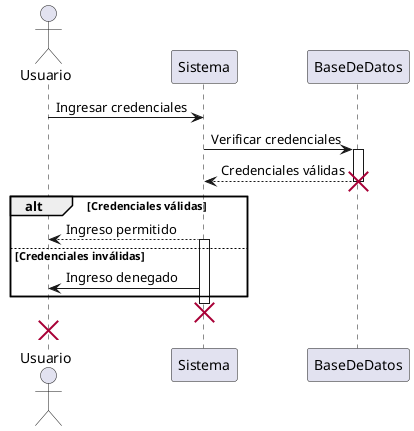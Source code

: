 @startuml
actor Usuario

Usuario -> Sistema: Ingresar credenciales
Sistema -> BaseDeDatos: Verificar credenciales
activate BaseDeDatos
BaseDeDatos --> Sistema: Credenciales válidas
deactivate BaseDeDatos

destroy BaseDeDatos
alt Credenciales válidas
    Sistema --> Usuario: Ingreso permitido
    activate Sistema
else Credenciales inválidas
    Sistema -> Usuario: Ingreso denegado
    
end
destroy Sistema
destroy Usuario
@enduml
